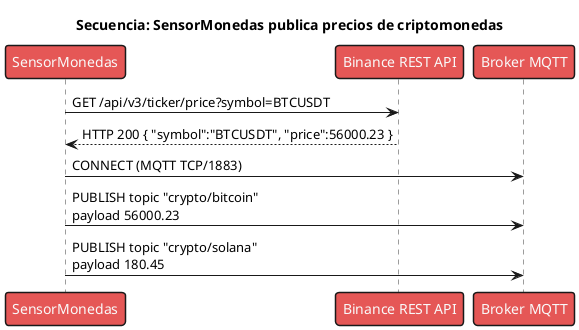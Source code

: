 @startuml Secuencia_Publicacion_Precios
title Secuencia: SensorMonedas publica precios de criptomonedas

!theme mars
skinparam backgroundColor #FFFFFF

participant "SensorMonedas"    as SM
participant "Binance REST API" as API
participant "Broker MQTT"      as Broker

SM -> API   : GET /api/v3/ticker/price?symbol=BTCUSDT
API --> SM  : HTTP 200 { "symbol":"BTCUSDT", "price":56000.23 }

SM -> Broker: CONNECT (MQTT TCP/1883)
SM -> Broker: PUBLISH topic "crypto/bitcoin"\npayload 56000.23
SM -> Broker: PUBLISH topic "crypto/solana"\npayload 180.45
@enduml
